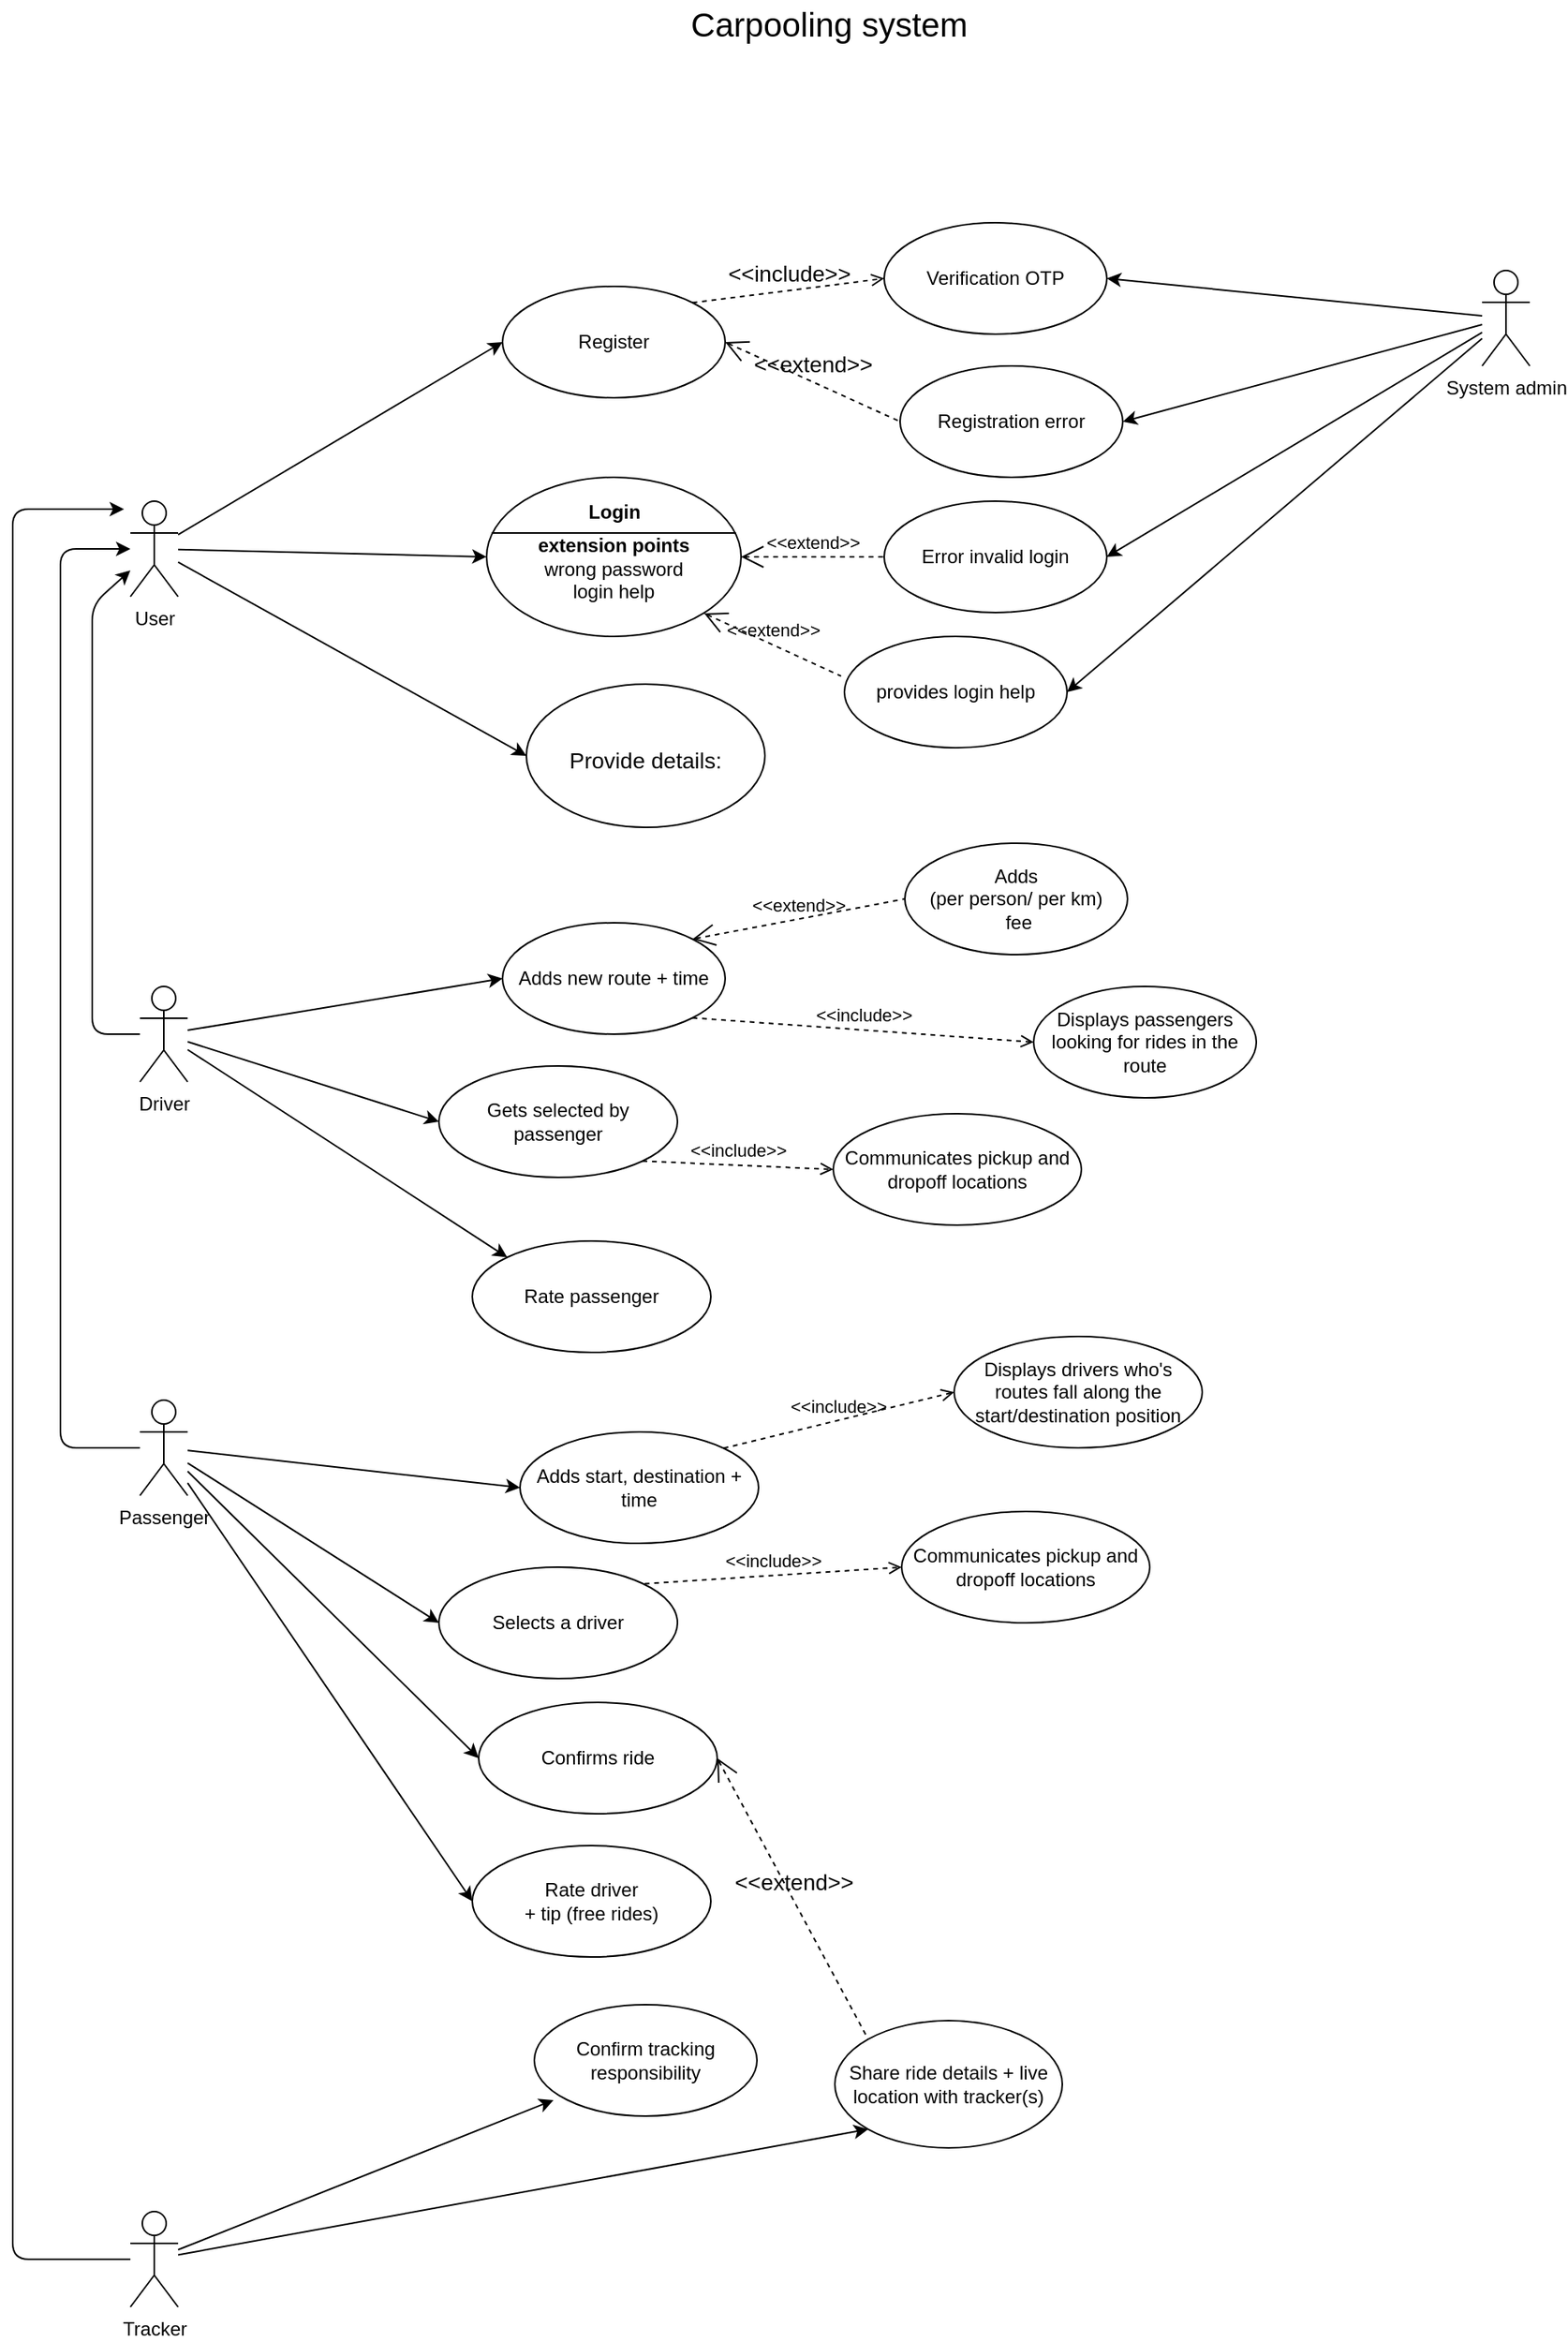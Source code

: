 <mxfile>
    <diagram id="4CjTYKIHIE6JRckzVMxz" name="CarpoolingUsecase">
        <mxGraphModel dx="1208" dy="2309" grid="1" gridSize="10" guides="1" tooltips="1" connect="1" arrows="1" fold="1" page="1" pageScale="1" pageWidth="1169" pageHeight="1654" math="0" shadow="0">
            <root>
                <mxCell id="0"/>
                <mxCell id="1" parent="0"/>
                <mxCell id="2" style="edgeStyle=none;html=1;entryX=0;entryY=0.5;entryDx=0;entryDy=0;fontSize=21;" edge="1" parent="1" source="10" target="11">
                    <mxGeometry relative="1" as="geometry"/>
                </mxCell>
                <mxCell id="3" style="edgeStyle=none;rounded=0;html=1;entryX=0;entryY=0.5;entryDx=0;entryDy=0;fontSize=14;" edge="1" parent="1" source="10" target="20">
                    <mxGeometry relative="1" as="geometry"/>
                </mxCell>
                <mxCell id="49" style="edgeStyle=none;html=1;entryX=0;entryY=0.5;entryDx=0;entryDy=0;entryPerimeter=0;" edge="1" parent="1" source="10" target="47">
                    <mxGeometry relative="1" as="geometry"/>
                </mxCell>
                <mxCell id="10" value="User" style="shape=umlActor;html=1;verticalLabelPosition=bottom;verticalAlign=top;align=center;" vertex="1" parent="1">
                    <mxGeometry x="124" y="-1265" width="30" height="60" as="geometry"/>
                </mxCell>
                <mxCell id="11" value="Register" style="ellipse;whiteSpace=wrap;html=1;" vertex="1" parent="1">
                    <mxGeometry x="358" y="-1400" width="140" height="70" as="geometry"/>
                </mxCell>
                <mxCell id="12" value="Carpooling system" style="text;html=1;align=center;verticalAlign=middle;resizable=0;points=[];autosize=1;strokeColor=none;fillColor=none;fontSize=21;" vertex="1" parent="1">
                    <mxGeometry x="468" y="-1580" width="190" height="30" as="geometry"/>
                </mxCell>
                <mxCell id="13" value="Verification OTP" style="ellipse;whiteSpace=wrap;html=1;" vertex="1" parent="1">
                    <mxGeometry x="598" y="-1440" width="140" height="70" as="geometry"/>
                </mxCell>
                <mxCell id="14" value="Registration error" style="ellipse;whiteSpace=wrap;html=1;" vertex="1" parent="1">
                    <mxGeometry x="608" y="-1350" width="140" height="70" as="geometry"/>
                </mxCell>
                <mxCell id="20" value="&lt;font style=&quot;font-size: 14px&quot;&gt;Provide details:&lt;br&gt;&lt;/font&gt;" style="ellipse;whiteSpace=wrap;html=1;fontSize=21;fillColor=default;" vertex="1" parent="1">
                    <mxGeometry x="373" y="-1150" width="150" height="90" as="geometry"/>
                </mxCell>
                <mxCell id="37" value="&amp;lt;&amp;lt;include&amp;gt;&amp;gt;" style="edgeStyle=none;html=1;endArrow=open;verticalAlign=bottom;dashed=1;labelBackgroundColor=none;rounded=0;fontSize=14;exitX=1;exitY=0;exitDx=0;exitDy=0;entryX=0;entryY=0.5;entryDx=0;entryDy=0;" edge="1" parent="1" source="11" target="13">
                    <mxGeometry width="160" relative="1" as="geometry">
                        <mxPoint x="356" y="-1260" as="sourcePoint"/>
                        <mxPoint x="516" y="-1260" as="targetPoint"/>
                    </mxGeometry>
                </mxCell>
                <mxCell id="38" value="&amp;lt;&amp;lt;extend&amp;gt;&amp;gt;" style="edgeStyle=none;html=1;startArrow=open;endArrow=none;startSize=12;verticalAlign=bottom;dashed=1;labelBackgroundColor=none;rounded=0;fontSize=14;entryX=0;entryY=0.5;entryDx=0;entryDy=0;exitX=1;exitY=0.5;exitDx=0;exitDy=0;" edge="1" parent="1" source="11" target="14">
                    <mxGeometry width="160" relative="1" as="geometry">
                        <mxPoint x="466" y="-1190" as="sourcePoint"/>
                        <mxPoint x="626" y="-1190" as="targetPoint"/>
                    </mxGeometry>
                </mxCell>
                <mxCell id="42" style="edgeStyle=none;rounded=0;jumpStyle=arc;jumpSize=12;html=1;entryX=1;entryY=0.5;entryDx=0;entryDy=0;fontSize=14;" edge="1" parent="1" source="44" target="13">
                    <mxGeometry relative="1" as="geometry">
                        <mxPoint x="964" y="-1405" as="sourcePoint"/>
                    </mxGeometry>
                </mxCell>
                <mxCell id="43" style="edgeStyle=none;rounded=0;jumpStyle=arc;jumpSize=12;html=1;entryX=1;entryY=0.5;entryDx=0;entryDy=0;fontSize=14;" edge="1" parent="1" source="44" target="14">
                    <mxGeometry relative="1" as="geometry">
                        <Array as="points"/>
                        <mxPoint x="944" y="-1380" as="sourcePoint"/>
                    </mxGeometry>
                </mxCell>
                <mxCell id="57" style="edgeStyle=none;html=1;entryX=1;entryY=0.5;entryDx=0;entryDy=0;" edge="1" parent="1" source="44" target="51">
                    <mxGeometry relative="1" as="geometry">
                        <mxPoint x="944" y="-1360" as="sourcePoint"/>
                    </mxGeometry>
                </mxCell>
                <mxCell id="58" style="edgeStyle=none;html=1;entryX=1;entryY=0.5;entryDx=0;entryDy=0;" edge="1" parent="1" source="44" target="53">
                    <mxGeometry relative="1" as="geometry">
                        <mxPoint x="954" y="-1320" as="sourcePoint"/>
                    </mxGeometry>
                </mxCell>
                <mxCell id="44" value="System admin" style="shape=umlActor;html=1;verticalLabelPosition=bottom;verticalAlign=top;align=center;" vertex="1" parent="1">
                    <mxGeometry x="974" y="-1410" width="30" height="60" as="geometry"/>
                </mxCell>
                <mxCell id="47" value="&lt;br&gt;&lt;b&gt;extension points&lt;/b&gt;&lt;br&gt;wrong password&lt;br&gt;login help" style="html=1;shape=mxgraph.sysml.useCaseExtPt;whiteSpace=wrap;align=center;" vertex="1" parent="1">
                    <mxGeometry x="348" y="-1280" width="160" height="100" as="geometry"/>
                </mxCell>
                <mxCell id="48" value="Login" style="resizable=0;html=1;verticalAlign=middle;align=center;labelBackgroundColor=none;fontStyle=1;" connectable="0" vertex="1" parent="47">
                    <mxGeometry x="80" y="21.25" as="geometry"/>
                </mxCell>
                <mxCell id="51" value="Error invalid login" style="ellipse;whiteSpace=wrap;html=1;" vertex="1" parent="1">
                    <mxGeometry x="598" y="-1265" width="140" height="70" as="geometry"/>
                </mxCell>
                <mxCell id="53" value="provides login help" style="ellipse;whiteSpace=wrap;html=1;" vertex="1" parent="1">
                    <mxGeometry x="573" y="-1180" width="140" height="70" as="geometry"/>
                </mxCell>
                <mxCell id="55" value="&amp;lt;&amp;lt;extend&amp;gt;&amp;gt;" style="edgeStyle=none;html=1;startArrow=open;endArrow=none;startSize=12;verticalAlign=bottom;dashed=1;labelBackgroundColor=none;exitX=1;exitY=0.5;exitDx=0;exitDy=0;exitPerimeter=0;entryX=0;entryY=0.5;entryDx=0;entryDy=0;" edge="1" parent="1" source="47" target="51">
                    <mxGeometry width="160" relative="1" as="geometry">
                        <mxPoint x="524" y="-1210" as="sourcePoint"/>
                        <mxPoint x="684" y="-1210" as="targetPoint"/>
                    </mxGeometry>
                </mxCell>
                <mxCell id="56" value="&amp;lt;&amp;lt;extend&amp;gt;&amp;gt;" style="edgeStyle=none;html=1;startArrow=open;endArrow=none;startSize=12;verticalAlign=bottom;dashed=1;labelBackgroundColor=none;exitX=0.855;exitY=0.855;exitDx=0;exitDy=0;exitPerimeter=0;entryX=-0.015;entryY=0.356;entryDx=0;entryDy=0;entryPerimeter=0;" edge="1" parent="1" source="47" target="53">
                    <mxGeometry width="160" relative="1" as="geometry">
                        <mxPoint x="518" y="-1220" as="sourcePoint"/>
                        <mxPoint x="608" y="-1220" as="targetPoint"/>
                    </mxGeometry>
                </mxCell>
                <mxCell id="60" style="edgeStyle=none;html=1;" edge="1" parent="1" source="59" target="10">
                    <mxGeometry relative="1" as="geometry">
                        <Array as="points">
                            <mxPoint x="100" y="-930"/>
                            <mxPoint x="100" y="-1200"/>
                        </Array>
                    </mxGeometry>
                </mxCell>
                <mxCell id="62" style="edgeStyle=none;html=1;entryX=0;entryY=0.5;entryDx=0;entryDy=0;" edge="1" parent="1" source="59" target="61">
                    <mxGeometry relative="1" as="geometry"/>
                </mxCell>
                <mxCell id="82" style="edgeStyle=none;html=1;entryX=0;entryY=0.5;entryDx=0;entryDy=0;" edge="1" parent="1" source="59" target="78">
                    <mxGeometry relative="1" as="geometry"/>
                </mxCell>
                <mxCell id="96" style="edgeStyle=none;html=1;entryX=0;entryY=0;entryDx=0;entryDy=0;" edge="1" parent="1" source="59" target="95">
                    <mxGeometry relative="1" as="geometry"/>
                </mxCell>
                <mxCell id="59" value="Driver" style="shape=umlActor;html=1;verticalLabelPosition=bottom;verticalAlign=top;align=center;" vertex="1" parent="1">
                    <mxGeometry x="130" y="-960" width="30" height="60" as="geometry"/>
                </mxCell>
                <mxCell id="61" value="Adds new route + time" style="ellipse;whiteSpace=wrap;html=1;" vertex="1" parent="1">
                    <mxGeometry x="358" y="-1000" width="140" height="70" as="geometry"/>
                </mxCell>
                <mxCell id="63" value="Adds &lt;br&gt;(per person/ per km)&lt;br&gt;&amp;nbsp;fee" style="ellipse;whiteSpace=wrap;html=1;" vertex="1" parent="1">
                    <mxGeometry x="611" y="-1050" width="140" height="70" as="geometry"/>
                </mxCell>
                <mxCell id="64" value="&amp;lt;&amp;lt;extend&amp;gt;&amp;gt;" style="edgeStyle=none;html=1;startArrow=open;endArrow=none;startSize=12;verticalAlign=bottom;dashed=1;labelBackgroundColor=none;entryX=0;entryY=0.5;entryDx=0;entryDy=0;exitX=1;exitY=0;exitDx=0;exitDy=0;" edge="1" parent="1" source="61" target="63">
                    <mxGeometry width="160" relative="1" as="geometry">
                        <mxPoint x="288" y="-1050" as="sourcePoint"/>
                        <mxPoint x="448" y="-1050" as="targetPoint"/>
                    </mxGeometry>
                </mxCell>
                <mxCell id="65" value="Displays passengers looking for rides in the route" style="ellipse;whiteSpace=wrap;html=1;" vertex="1" parent="1">
                    <mxGeometry x="692" y="-960" width="140" height="70" as="geometry"/>
                </mxCell>
                <mxCell id="66" value="&amp;lt;&amp;lt;include&amp;gt;&amp;gt;" style="edgeStyle=none;html=1;endArrow=open;verticalAlign=bottom;dashed=1;labelBackgroundColor=none;exitX=1;exitY=1;exitDx=0;exitDy=0;entryX=0;entryY=0.5;entryDx=0;entryDy=0;" edge="1" parent="1" source="61" target="65">
                    <mxGeometry width="160" relative="1" as="geometry">
                        <mxPoint x="288" y="-880" as="sourcePoint"/>
                        <mxPoint x="448" y="-880" as="targetPoint"/>
                    </mxGeometry>
                </mxCell>
                <mxCell id="69" style="edgeStyle=none;html=1;" edge="1" parent="1" source="67" target="10">
                    <mxGeometry relative="1" as="geometry">
                        <mxPoint x="60" y="-1180" as="targetPoint"/>
                        <Array as="points">
                            <mxPoint x="80" y="-670"/>
                            <mxPoint x="80" y="-1235"/>
                        </Array>
                    </mxGeometry>
                </mxCell>
                <mxCell id="72" style="edgeStyle=none;html=1;entryX=0;entryY=0.5;entryDx=0;entryDy=0;" edge="1" parent="1" source="67" target="71">
                    <mxGeometry relative="1" as="geometry"/>
                </mxCell>
                <mxCell id="88" style="edgeStyle=none;html=1;entryX=0;entryY=0.5;entryDx=0;entryDy=0;" edge="1" parent="1" source="67" target="75">
                    <mxGeometry relative="1" as="geometry"/>
                </mxCell>
                <mxCell id="89" style="edgeStyle=none;html=1;entryX=0;entryY=0.5;entryDx=0;entryDy=0;" edge="1" parent="1" source="67" target="83">
                    <mxGeometry relative="1" as="geometry"/>
                </mxCell>
                <mxCell id="94" style="edgeStyle=none;html=1;entryX=0;entryY=0.5;entryDx=0;entryDy=0;" edge="1" parent="1" source="67" target="93">
                    <mxGeometry relative="1" as="geometry"/>
                </mxCell>
                <mxCell id="67" value="Passenger" style="shape=umlActor;html=1;verticalLabelPosition=bottom;verticalAlign=top;align=center;" vertex="1" parent="1">
                    <mxGeometry x="130" y="-700" width="30" height="60" as="geometry"/>
                </mxCell>
                <mxCell id="70" style="edgeStyle=none;html=1;" edge="1" parent="1" source="68">
                    <mxGeometry relative="1" as="geometry">
                        <mxPoint x="120" y="-1260" as="targetPoint"/>
                        <Array as="points">
                            <mxPoint x="50" y="-160"/>
                            <mxPoint x="50" y="-1260"/>
                        </Array>
                    </mxGeometry>
                </mxCell>
                <mxCell id="90" style="edgeStyle=none;html=1;entryX=0;entryY=1;entryDx=0;entryDy=0;" edge="1" parent="1" source="68" target="86">
                    <mxGeometry relative="1" as="geometry"/>
                </mxCell>
                <mxCell id="92" style="edgeStyle=none;html=1;entryX=0.086;entryY=0.857;entryDx=0;entryDy=0;entryPerimeter=0;" edge="1" parent="1" source="68" target="91">
                    <mxGeometry relative="1" as="geometry"/>
                </mxCell>
                <mxCell id="68" value="Tracker" style="shape=umlActor;html=1;verticalLabelPosition=bottom;verticalAlign=top;align=center;" vertex="1" parent="1">
                    <mxGeometry x="124" y="-190" width="30" height="60" as="geometry"/>
                </mxCell>
                <mxCell id="71" value="Adds start, destination + time" style="ellipse;whiteSpace=wrap;html=1;" vertex="1" parent="1">
                    <mxGeometry x="369" y="-680" width="150" height="70" as="geometry"/>
                </mxCell>
                <mxCell id="73" value="Displays drivers who's routes fall along the start/destination position" style="ellipse;whiteSpace=wrap;html=1;" vertex="1" parent="1">
                    <mxGeometry x="642" y="-740" width="156" height="70" as="geometry"/>
                </mxCell>
                <mxCell id="74" value="&amp;lt;&amp;lt;include&amp;gt;&amp;gt;" style="edgeStyle=none;html=1;endArrow=open;verticalAlign=bottom;dashed=1;labelBackgroundColor=none;exitX=1;exitY=0;exitDx=0;exitDy=0;entryX=0;entryY=0.5;entryDx=0;entryDy=0;" edge="1" parent="1" source="71" target="73">
                    <mxGeometry width="160" relative="1" as="geometry">
                        <mxPoint x="448.919" y="-880.464" as="sourcePoint"/>
                        <mxPoint x="553.0" y="-855.0" as="targetPoint"/>
                    </mxGeometry>
                </mxCell>
                <mxCell id="75" value="Selects a driver" style="ellipse;whiteSpace=wrap;html=1;" vertex="1" parent="1">
                    <mxGeometry x="318" y="-595" width="150" height="70" as="geometry"/>
                </mxCell>
                <mxCell id="76" value="Communicates pickup and dropoff locations" style="ellipse;whiteSpace=wrap;html=1;" vertex="1" parent="1">
                    <mxGeometry x="609" y="-630" width="156" height="70" as="geometry"/>
                </mxCell>
                <mxCell id="77" value="&amp;lt;&amp;lt;include&amp;gt;&amp;gt;" style="edgeStyle=none;html=1;endArrow=open;verticalAlign=bottom;dashed=1;labelBackgroundColor=none;exitX=1;exitY=0;exitDx=0;exitDy=0;entryX=0;entryY=0.5;entryDx=0;entryDy=0;" edge="1" parent="1" target="76">
                    <mxGeometry width="160" relative="1" as="geometry">
                        <mxPoint x="447.395" y="-584.579" as="sourcePoint"/>
                        <mxPoint x="634.61" y="-765.0" as="targetPoint"/>
                    </mxGeometry>
                </mxCell>
                <mxCell id="78" value="Gets selected by passenger" style="ellipse;whiteSpace=wrap;html=1;" vertex="1" parent="1">
                    <mxGeometry x="318" y="-910" width="150" height="70" as="geometry"/>
                </mxCell>
                <mxCell id="79" value="Communicates pickup and dropoff locations" style="ellipse;whiteSpace=wrap;html=1;" vertex="1" parent="1">
                    <mxGeometry x="566" y="-880" width="156" height="70" as="geometry"/>
                </mxCell>
                <mxCell id="80" value="&amp;lt;&amp;lt;include&amp;gt;&amp;gt;" style="edgeStyle=none;html=1;endArrow=open;verticalAlign=bottom;dashed=1;labelBackgroundColor=none;exitX=1;exitY=1;exitDx=0;exitDy=0;entryX=0;entryY=0.5;entryDx=0;entryDy=0;" edge="1" parent="1" source="78" target="79">
                    <mxGeometry width="160" relative="1" as="geometry">
                        <mxPoint x="428.005" y="-809.579" as="sourcePoint"/>
                        <mxPoint x="553.61" y="-995.0" as="targetPoint"/>
                    </mxGeometry>
                </mxCell>
                <mxCell id="83" value="Confirms ride" style="ellipse;whiteSpace=wrap;html=1;" vertex="1" parent="1">
                    <mxGeometry x="343" y="-510" width="150" height="70" as="geometry"/>
                </mxCell>
                <mxCell id="86" value="Share ride details + live location with tracker(s)" style="ellipse;whiteSpace=wrap;html=1;" vertex="1" parent="1">
                    <mxGeometry x="567" y="-310" width="143" height="80" as="geometry"/>
                </mxCell>
                <mxCell id="87" value="&amp;lt;&amp;lt;extend&amp;gt;&amp;gt;" style="edgeStyle=none;html=1;startArrow=open;endArrow=none;startSize=12;verticalAlign=bottom;dashed=1;labelBackgroundColor=none;rounded=0;fontSize=14;entryX=0;entryY=0;entryDx=0;entryDy=0;exitX=1;exitY=0.5;exitDx=0;exitDy=0;" edge="1" parent="1" target="86" source="83">
                    <mxGeometry width="160" relative="1" as="geometry">
                        <mxPoint x="504" y="-590" as="sourcePoint"/>
                        <mxPoint x="632" y="-415" as="targetPoint"/>
                    </mxGeometry>
                </mxCell>
                <mxCell id="91" value="Confirm tracking responsibility" style="ellipse;whiteSpace=wrap;html=1;" vertex="1" parent="1">
                    <mxGeometry x="378" y="-320" width="140" height="70" as="geometry"/>
                </mxCell>
                <mxCell id="93" value="Rate driver &lt;br&gt;+ tip (free rides)" style="ellipse;whiteSpace=wrap;html=1;" vertex="1" parent="1">
                    <mxGeometry x="339" y="-420" width="150" height="70" as="geometry"/>
                </mxCell>
                <mxCell id="95" value="Rate passenger" style="ellipse;whiteSpace=wrap;html=1;" vertex="1" parent="1">
                    <mxGeometry x="339" y="-800" width="150" height="70" as="geometry"/>
                </mxCell>
            </root>
        </mxGraphModel>
    </diagram>
</mxfile>